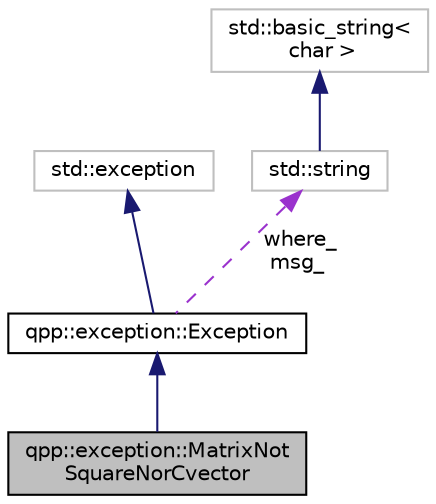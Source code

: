 digraph "qpp::exception::MatrixNotSquareNorCvector"
{
  edge [fontname="Helvetica",fontsize="10",labelfontname="Helvetica",labelfontsize="10"];
  node [fontname="Helvetica",fontsize="10",shape=record];
  Node3 [label="qpp::exception::MatrixNot\lSquareNorCvector",height=0.2,width=0.4,color="black", fillcolor="grey75", style="filled", fontcolor="black"];
  Node4 -> Node3 [dir="back",color="midnightblue",fontsize="10",style="solid",fontname="Helvetica"];
  Node4 [label="qpp::exception::Exception",height=0.2,width=0.4,color="black", fillcolor="white", style="filled",URL="$classqpp_1_1exception_1_1_exception.html",tooltip="Base class for generating Quantum++ custom exceptions. "];
  Node5 -> Node4 [dir="back",color="midnightblue",fontsize="10",style="solid",fontname="Helvetica"];
  Node5 [label="std::exception",height=0.2,width=0.4,color="grey75", fillcolor="white", style="filled",tooltip="STL class. "];
  Node6 -> Node4 [dir="back",color="darkorchid3",fontsize="10",style="dashed",label=" where_\nmsg_" ,fontname="Helvetica"];
  Node6 [label="std::string",height=0.2,width=0.4,color="grey75", fillcolor="white", style="filled",tooltip="STL class. "];
  Node7 -> Node6 [dir="back",color="midnightblue",fontsize="10",style="solid",fontname="Helvetica"];
  Node7 [label="std::basic_string\<\l char \>",height=0.2,width=0.4,color="grey75", fillcolor="white", style="filled",tooltip="STL class. "];
}
